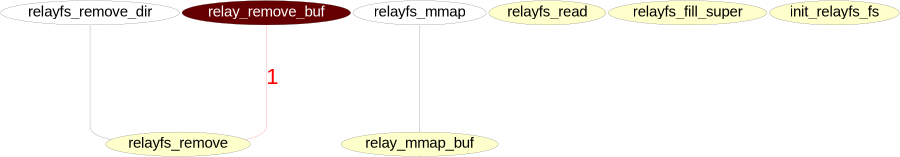 digraph G {
  center=true;
  ratio=compress;
  rankdir="TB";
  page="8.5,11";
  orientation="portrait";
  size="6,10";
  relayfs_remove [ fillcolor="#FFFFCC" style=filled fontname="Arial" fontsize=100 label="relayfs_remove" ]; 
  relay_mmap_buf [ fillcolor="#FFFFCC" style=filled fontname="Arial" fontsize=100 label="relay_mmap_buf" ]; 
  relayfs_read [ fillcolor="#FFFFCC" style=filled fontname="Arial" fontsize=100 label="relayfs_read" ]; 
  relayfs_fill_super [ fillcolor="#FFFFCC" style=filled fontname="Arial" fontsize=100 label="relayfs_fill_super" ]; 
  relayfs_remove_dir [ fillcolor="white" style=filled fontname="Arial" fontsize=100 label="relayfs_remove_dir" ]; 
  relayfs_remove_dir -> relayfs_remove [minlen=15 style="setlinewidth(1)" arrowsize=0 color="black"]; 
  relayfs_remove_dir [ fillcolor="white" style=filled fontname="Arial" fontsize=100 label="relayfs_remove_dir" ]; 
  relay_remove_buf [ fillcolor="#660000" fontcolor="white" style=filled fontname="Arial" fontsize=100 label="relay_remove_buf" ]; 
  relay_remove_buf -> relayfs_remove /* fs/relayfs/buffers.c 188 1 */ [minlen=15 style="setlinewidth(1)" arrowsize=0 color="red" label="1" fontcolor="red" fontsize=150 fontname="Arial" ]; 
  relay_remove_buf [ fillcolor="#660000" fontcolor="white" style=filled fontname="Arial" fontsize=100 label="relay_remove_buf" ]; 
  init_relayfs_fs [ fillcolor="#FFFFCC" style=filled fontname="Arial" fontsize=100 label="init_relayfs_fs" ]; 
  relayfs_mmap [ fillcolor="white" style=filled fontname="Arial" fontsize=100 label="relayfs_mmap" ]; 
  relayfs_mmap -> relay_mmap_buf [minlen=15 style="setlinewidth(1)" arrowsize=0 color="black"]; 
  relayfs_mmap [ fillcolor="white" style=filled fontname="Arial" fontsize=100 label="relayfs_mmap" ]; 
}
